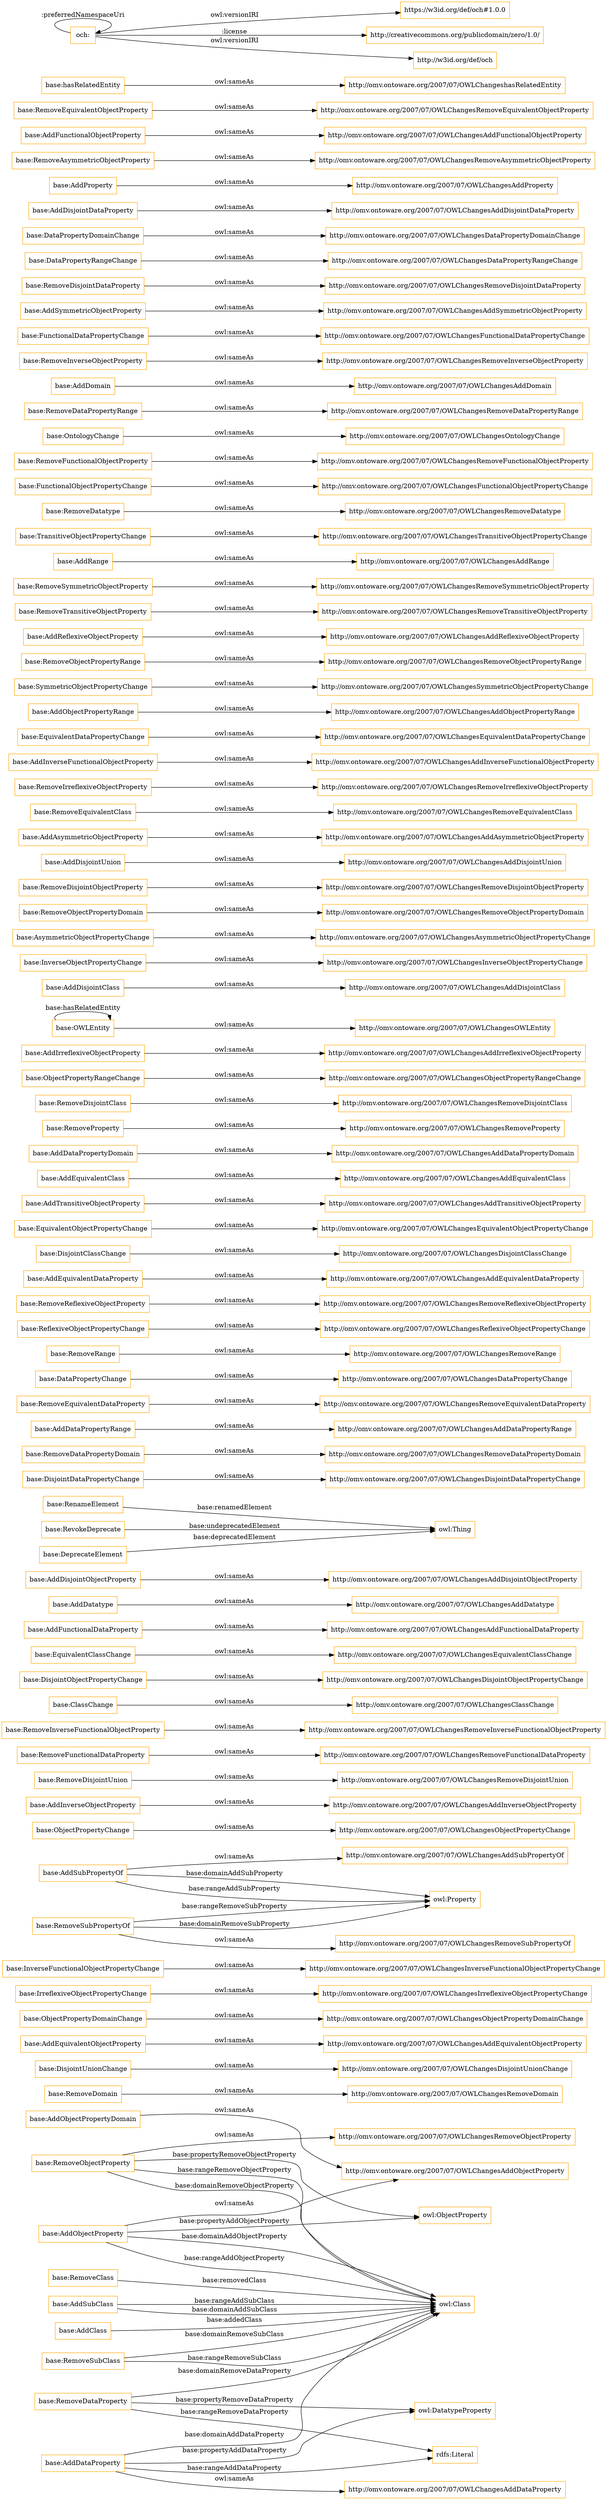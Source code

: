 digraph ar2dtool_diagram { 
rankdir=LR;
size="1501"
node [shape = rectangle, color="orange"]; "base:AddSubClass" "base:RemoveDomain" "base:DisjointUnionChange" "base:AddEquivalentObjectProperty" "base:ObjectPropertyDomainChange" "base:IrreflexiveObjectPropertyChange" "base:InverseFunctionalObjectPropertyChange" "owl:Property" "base:ObjectPropertyChange" "base:AddInverseObjectProperty" "base:RemoveDisjointUnion" "base:RemoveFunctionalDataProperty" "base:AddSubPropertyOf" "base:RemoveInverseFunctionalObjectProperty" "base:ClassChange" "base:DisjointObjectPropertyChange" "base:EquivalentClassChange" "base:AddClass" "base:AddFunctionalDataProperty" "base:AddDatatype" "base:AddDisjointObjectProperty" "base:AddObjectProperty" "base:RenameElement" "base:DisjointDataPropertyChange" "base:RemoveDataPropertyDomain" "base:AddDataPropertyRange" "base:RemoveSubClass" "base:RemoveEquivalentDataProperty" "base:DataPropertyChange" "base:RemoveRange" "base:ReflexiveObjectPropertyChange" "base:RemoveObjectProperty" "base:RemoveReflexiveObjectProperty" "base:AddEquivalentDataProperty" "base:RevokeDeprecate" "base:DisjointClassChange" "base:AddObjectPropertyDomain" "base:EquivalentObjectPropertyChange" "base:AddTransitiveObjectProperty" "base:AddEquivalentClass" "base:AddDataPropertyDomain" "base:RemoveProperty" "base:RemoveDisjointClass" "base:ObjectPropertyRangeChange" "owl:ObjectProperty" "base:AddIrreflexiveObjectProperty" "base:OWLEntity" "base:AddDisjointClass" "base:InverseObjectPropertyChange" "base:AsymmetricObjectPropertyChange" "base:RemoveObjectPropertyDomain" "base:RemoveDisjointObjectProperty" "base:AddDisjointUnion" "base:RemoveDataProperty" "base:RemoveClass" "base:AddAsymmetricObjectProperty" "base:RemoveEquivalentClass" "base:RemoveIrreflexiveObjectProperty" "base:DeprecateElement" "base:AddInverseFunctionalObjectProperty" "base:EquivalentDataPropertyChange" "base:AddObjectPropertyRange" "base:SymmetricObjectPropertyChange" "base:RemoveObjectPropertyRange" "owl:Class" "base:AddReflexiveObjectProperty" "base:RemoveTransitiveObjectProperty" "base:RemoveSymmetricObjectProperty" "base:AddRange" "base:TransitiveObjectPropertyChange" "base:RemoveDatatype" "base:FunctionalObjectPropertyChange" "base:RemoveFunctionalObjectProperty" "base:OntologyChange" "base:RemoveSubPropertyOf" "base:RemoveDataPropertyRange" "base:AddDomain" "base:RemoveInverseObjectProperty" "base:FunctionalDataPropertyChange" "base:AddSymmetricObjectProperty" "base:AddDataProperty" "base:RemoveDisjointDataProperty" "base:DataPropertyRangeChange" "base:DataPropertyDomainChange" "base:AddDisjointDataProperty" "base:AddProperty" "base:RemoveAsymmetricObjectProperty" "base:AddFunctionalObjectProperty" "base:RemoveEquivalentObjectProperty" "owl:DatatypeProperty" ; /*classes style*/
	"base:ObjectPropertyRangeChange" -> "http://omv.ontoware.org/2007/07/OWLChangesObjectPropertyRangeChange" [ label = "owl:sameAs" ];
	"base:AddDomain" -> "http://omv.ontoware.org/2007/07/OWLChangesAddDomain" [ label = "owl:sameAs" ];
	"base:AddInverseObjectProperty" -> "http://omv.ontoware.org/2007/07/OWLChangesAddInverseObjectProperty" [ label = "owl:sameAs" ];
	"base:DataPropertyDomainChange" -> "http://omv.ontoware.org/2007/07/OWLChangesDataPropertyDomainChange" [ label = "owl:sameAs" ];
	"base:AddDisjointDataProperty" -> "http://omv.ontoware.org/2007/07/OWLChangesAddDisjointDataProperty" [ label = "owl:sameAs" ];
	"base:hasRelatedEntity" -> "http://omv.ontoware.org/2007/07/OWLChangeshasRelatedEntity" [ label = "owl:sameAs" ];
	"base:TransitiveObjectPropertyChange" -> "http://omv.ontoware.org/2007/07/OWLChangesTransitiveObjectPropertyChange" [ label = "owl:sameAs" ];
	"base:OWLEntity" -> "http://omv.ontoware.org/2007/07/OWLChangesOWLEntity" [ label = "owl:sameAs" ];
	"base:ReflexiveObjectPropertyChange" -> "http://omv.ontoware.org/2007/07/OWLChangesReflexiveObjectPropertyChange" [ label = "owl:sameAs" ];
	"base:RemoveTransitiveObjectProperty" -> "http://omv.ontoware.org/2007/07/OWLChangesRemoveTransitiveObjectProperty" [ label = "owl:sameAs" ];
	"base:EquivalentClassChange" -> "http://omv.ontoware.org/2007/07/OWLChangesEquivalentClassChange" [ label = "owl:sameAs" ];
	"base:InverseFunctionalObjectPropertyChange" -> "http://omv.ontoware.org/2007/07/OWLChangesInverseFunctionalObjectPropertyChange" [ label = "owl:sameAs" ];
	"base:AddProperty" -> "http://omv.ontoware.org/2007/07/OWLChangesAddProperty" [ label = "owl:sameAs" ];
	"base:RemoveObjectPropertyDomain" -> "http://omv.ontoware.org/2007/07/OWLChangesRemoveObjectPropertyDomain" [ label = "owl:sameAs" ];
	"base:RemoveDatatype" -> "http://omv.ontoware.org/2007/07/OWLChangesRemoveDatatype" [ label = "owl:sameAs" ];
	"base:ClassChange" -> "http://omv.ontoware.org/2007/07/OWLChangesClassChange" [ label = "owl:sameAs" ];
	"base:AddTransitiveObjectProperty" -> "http://omv.ontoware.org/2007/07/OWLChangesAddTransitiveObjectProperty" [ label = "owl:sameAs" ];
	"base:AddDataPropertyDomain" -> "http://omv.ontoware.org/2007/07/OWLChangesAddDataPropertyDomain" [ label = "owl:sameAs" ];
	"base:RemoveObjectPropertyRange" -> "http://omv.ontoware.org/2007/07/OWLChangesRemoveObjectPropertyRange" [ label = "owl:sameAs" ];
	"base:DisjointDataPropertyChange" -> "http://omv.ontoware.org/2007/07/OWLChangesDisjointDataPropertyChange" [ label = "owl:sameAs" ];
	"base:AddDisjointClass" -> "http://omv.ontoware.org/2007/07/OWLChangesAddDisjointClass" [ label = "owl:sameAs" ];
	"base:AddEquivalentClass" -> "http://omv.ontoware.org/2007/07/OWLChangesAddEquivalentClass" [ label = "owl:sameAs" ];
	"base:DataPropertyChange" -> "http://omv.ontoware.org/2007/07/OWLChangesDataPropertyChange" [ label = "owl:sameAs" ];
	"base:RemoveSymmetricObjectProperty" -> "http://omv.ontoware.org/2007/07/OWLChangesRemoveSymmetricObjectProperty" [ label = "owl:sameAs" ];
	"base:FunctionalDataPropertyChange" -> "http://omv.ontoware.org/2007/07/OWLChangesFunctionalDataPropertyChange" [ label = "owl:sameAs" ];
	"base:RemoveFunctionalDataProperty" -> "http://omv.ontoware.org/2007/07/OWLChangesRemoveFunctionalDataProperty" [ label = "owl:sameAs" ];
	"base:RemoveEquivalentDataProperty" -> "http://omv.ontoware.org/2007/07/OWLChangesRemoveEquivalentDataProperty" [ label = "owl:sameAs" ];
	"base:AddIrreflexiveObjectProperty" -> "http://omv.ontoware.org/2007/07/OWLChangesAddIrreflexiveObjectProperty" [ label = "owl:sameAs" ];
	"base:RemoveDataPropertyRange" -> "http://omv.ontoware.org/2007/07/OWLChangesRemoveDataPropertyRange" [ label = "owl:sameAs" ];
	"base:AddInverseFunctionalObjectProperty" -> "http://omv.ontoware.org/2007/07/OWLChangesAddInverseFunctionalObjectProperty" [ label = "owl:sameAs" ];
	"base:AddFunctionalDataProperty" -> "http://omv.ontoware.org/2007/07/OWLChangesAddFunctionalDataProperty" [ label = "owl:sameAs" ];
	"base:RemoveProperty" -> "http://omv.ontoware.org/2007/07/OWLChangesRemoveProperty" [ label = "owl:sameAs" ];
	"base:AddEquivalentDataProperty" -> "http://omv.ontoware.org/2007/07/OWLChangesAddEquivalentDataProperty" [ label = "owl:sameAs" ];
	"base:EquivalentObjectPropertyChange" -> "http://omv.ontoware.org/2007/07/OWLChangesEquivalentObjectPropertyChange" [ label = "owl:sameAs" ];
	"base:AddSubPropertyOf" -> "http://omv.ontoware.org/2007/07/OWLChangesAddSubPropertyOf" [ label = "owl:sameAs" ];
	"base:RemoveEquivalentObjectProperty" -> "http://omv.ontoware.org/2007/07/OWLChangesRemoveEquivalentObjectProperty" [ label = "owl:sameAs" ];
	"base:AddAsymmetricObjectProperty" -> "http://omv.ontoware.org/2007/07/OWLChangesAddAsymmetricObjectProperty" [ label = "owl:sameAs" ];
	"base:RemoveIrreflexiveObjectProperty" -> "http://omv.ontoware.org/2007/07/OWLChangesRemoveIrreflexiveObjectProperty" [ label = "owl:sameAs" ];
	"base:FunctionalObjectPropertyChange" -> "http://omv.ontoware.org/2007/07/OWLChangesFunctionalObjectPropertyChange" [ label = "owl:sameAs" ];
	"base:AddObjectPropertyDomain" -> "http://omv.ontoware.org/2007/07/OWLChangesAddObjectProperty" [ label = "owl:sameAs" ];
	"base:SymmetricObjectPropertyChange" -> "http://omv.ontoware.org/2007/07/OWLChangesSymmetricObjectPropertyChange" [ label = "owl:sameAs" ];
	"base:DisjointUnionChange" -> "http://omv.ontoware.org/2007/07/OWLChangesDisjointUnionChange" [ label = "owl:sameAs" ];
	"base:AsymmetricObjectPropertyChange" -> "http://omv.ontoware.org/2007/07/OWLChangesAsymmetricObjectPropertyChange" [ label = "owl:sameAs" ];
	"base:AddSymmetricObjectProperty" -> "http://omv.ontoware.org/2007/07/OWLChangesAddSymmetricObjectProperty" [ label = "owl:sameAs" ];
	"base:AddEquivalentObjectProperty" -> "http://omv.ontoware.org/2007/07/OWLChangesAddEquivalentObjectProperty" [ label = "owl:sameAs" ];
	"base:DataPropertyRangeChange" -> "http://omv.ontoware.org/2007/07/OWLChangesDataPropertyRangeChange" [ label = "owl:sameAs" ];
	"base:RemoveReflexiveObjectProperty" -> "http://omv.ontoware.org/2007/07/OWLChangesRemoveReflexiveObjectProperty" [ label = "owl:sameAs" ];
	"base:InverseObjectPropertyChange" -> "http://omv.ontoware.org/2007/07/OWLChangesInverseObjectPropertyChange" [ label = "owl:sameAs" ];
	"base:RemoveDisjointClass" -> "http://omv.ontoware.org/2007/07/OWLChangesRemoveDisjointClass" [ label = "owl:sameAs" ];
	"base:OntologyChange" -> "http://omv.ontoware.org/2007/07/OWLChangesOntologyChange" [ label = "owl:sameAs" ];
	"base:AddDisjointUnion" -> "http://omv.ontoware.org/2007/07/OWLChangesAddDisjointUnion" [ label = "owl:sameAs" ];
	"base:DisjointClassChange" -> "http://omv.ontoware.org/2007/07/OWLChangesDisjointClassChange" [ label = "owl:sameAs" ];
	"base:ObjectPropertyDomainChange" -> "http://omv.ontoware.org/2007/07/OWLChangesObjectPropertyDomainChange" [ label = "owl:sameAs" ];
	"base:RemoveAsymmetricObjectProperty" -> "http://omv.ontoware.org/2007/07/OWLChangesRemoveAsymmetricObjectProperty" [ label = "owl:sameAs" ];
	"base:AddObjectProperty" -> "http://omv.ontoware.org/2007/07/OWLChangesAddObjectProperty" [ label = "owl:sameAs" ];
	"base:RemoveFunctionalObjectProperty" -> "http://omv.ontoware.org/2007/07/OWLChangesRemoveFunctionalObjectProperty" [ label = "owl:sameAs" ];
	"base:RemoveDataPropertyDomain" -> "http://omv.ontoware.org/2007/07/OWLChangesRemoveDataPropertyDomain" [ label = "owl:sameAs" ];
	"base:RemoveDomain" -> "http://omv.ontoware.org/2007/07/OWLChangesRemoveDomain" [ label = "owl:sameAs" ];
	"base:RemoveObjectProperty" -> "http://omv.ontoware.org/2007/07/OWLChangesRemoveObjectProperty" [ label = "owl:sameAs" ];
	"base:RemoveDisjointUnion" -> "http://omv.ontoware.org/2007/07/OWLChangesRemoveDisjointUnion" [ label = "owl:sameAs" ];
	"base:RemoveDisjointObjectProperty" -> "http://omv.ontoware.org/2007/07/OWLChangesRemoveDisjointObjectProperty" [ label = "owl:sameAs" ];
	"base:AddDataPropertyRange" -> "http://omv.ontoware.org/2007/07/OWLChangesAddDataPropertyRange" [ label = "owl:sameAs" ];
	"base:RemoveDisjointDataProperty" -> "http://omv.ontoware.org/2007/07/OWLChangesRemoveDisjointDataProperty" [ label = "owl:sameAs" ];
	"base:AddRange" -> "http://omv.ontoware.org/2007/07/OWLChangesAddRange" [ label = "owl:sameAs" ];
	"base:AddFunctionalObjectProperty" -> "http://omv.ontoware.org/2007/07/OWLChangesAddFunctionalObjectProperty" [ label = "owl:sameAs" ];
	"base:AddDisjointObjectProperty" -> "http://omv.ontoware.org/2007/07/OWLChangesAddDisjointObjectProperty" [ label = "owl:sameAs" ];
	"base:EquivalentDataPropertyChange" -> "http://omv.ontoware.org/2007/07/OWLChangesEquivalentDataPropertyChange" [ label = "owl:sameAs" ];
	"base:RemoveRange" -> "http://omv.ontoware.org/2007/07/OWLChangesRemoveRange" [ label = "owl:sameAs" ];
	"base:RemoveSubPropertyOf" -> "http://omv.ontoware.org/2007/07/OWLChangesRemoveSubPropertyOf" [ label = "owl:sameAs" ];
	"base:AddReflexiveObjectProperty" -> "http://omv.ontoware.org/2007/07/OWLChangesAddReflexiveObjectProperty" [ label = "owl:sameAs" ];
	"och:" -> "https://w3id.org/def/och#1.0.0" [ label = "owl:versionIRI" ];
	"och:" -> "http://creativecommons.org/publicdomain/zero/1.0/" [ label = ":license" ];
	"och:" -> "http://w3id.org/def/och" [ label = "owl:versionIRI" ];
	"och:" -> "och:" [ label = ":preferredNamespaceUri" ];
	"base:ObjectPropertyChange" -> "http://omv.ontoware.org/2007/07/OWLChangesObjectPropertyChange" [ label = "owl:sameAs" ];
	"base:AddDataProperty" -> "http://omv.ontoware.org/2007/07/OWLChangesAddDataProperty" [ label = "owl:sameAs" ];
	"base:RemoveEquivalentClass" -> "http://omv.ontoware.org/2007/07/OWLChangesRemoveEquivalentClass" [ label = "owl:sameAs" ];
	"base:AddObjectPropertyRange" -> "http://omv.ontoware.org/2007/07/OWLChangesAddObjectPropertyRange" [ label = "owl:sameAs" ];
	"base:RemoveInverseFunctionalObjectProperty" -> "http://omv.ontoware.org/2007/07/OWLChangesRemoveInverseFunctionalObjectProperty" [ label = "owl:sameAs" ];
	"base:AddDatatype" -> "http://omv.ontoware.org/2007/07/OWLChangesAddDatatype" [ label = "owl:sameAs" ];
	"base:DisjointObjectPropertyChange" -> "http://omv.ontoware.org/2007/07/OWLChangesDisjointObjectPropertyChange" [ label = "owl:sameAs" ];
	"base:IrreflexiveObjectPropertyChange" -> "http://omv.ontoware.org/2007/07/OWLChangesIrreflexiveObjectPropertyChange" [ label = "owl:sameAs" ];
	"base:RemoveInverseObjectProperty" -> "http://omv.ontoware.org/2007/07/OWLChangesRemoveInverseObjectProperty" [ label = "owl:sameAs" ];
	"base:RemoveDataProperty" -> "rdfs:Literal" [ label = "base:rangeRemoveDataProperty" ];
	"base:AddObjectProperty" -> "owl:Class" [ label = "base:domainAddObjectProperty" ];
	"base:AddObjectProperty" -> "owl:Class" [ label = "base:rangeAddObjectProperty" ];
	"base:DeprecateElement" -> "owl:Thing" [ label = "base:deprecatedElement" ];
	"base:RemoveSubPropertyOf" -> "owl:Property" [ label = "base:rangeRemoveSubProperty" ];
	"base:RemoveSubPropertyOf" -> "owl:Property" [ label = "base:domainRemoveSubProperty" ];
	"base:RemoveObjectProperty" -> "owl:Class" [ label = "base:domainRemoveObjectProperty" ];
	"base:AddDataProperty" -> "rdfs:Literal" [ label = "base:rangeAddDataProperty" ];
	"base:RemoveSubClass" -> "owl:Class" [ label = "base:domainRemoveSubClass" ];
	"base:AddSubPropertyOf" -> "owl:Property" [ label = "base:domainAddSubProperty" ];
	"base:AddClass" -> "owl:Class" [ label = "base:addedClass" ];
	"base:RemoveObjectProperty" -> "owl:ObjectProperty" [ label = "base:propertyRemoveObjectProperty" ];
	"base:RevokeDeprecate" -> "owl:Thing" [ label = "base:undeprecatedElement" ];
	"base:AddDataProperty" -> "owl:Class" [ label = "base:domainAddDataProperty" ];
	"base:RemoveSubClass" -> "owl:Class" [ label = "base:rangeRemoveSubClass" ];
	"base:OWLEntity" -> "base:OWLEntity" [ label = "base:hasRelatedEntity" ];
	"base:AddDataProperty" -> "owl:DatatypeProperty" [ label = "base:propertyAddDataProperty" ];
	"base:AddObjectProperty" -> "owl:ObjectProperty" [ label = "base:propertyAddObjectProperty" ];
	"base:RenameElement" -> "owl:Thing" [ label = "base:renamedElement" ];
	"base:AddSubClass" -> "owl:Class" [ label = "base:rangeAddSubClass" ];
	"base:RemoveDataProperty" -> "owl:DatatypeProperty" [ label = "base:propertyRemoveDataProperty" ];
	"base:RemoveDataProperty" -> "owl:Class" [ label = "base:domainRemoveDataProperty" ];
	"base:RemoveObjectProperty" -> "owl:Class" [ label = "base:rangeRemoveObjectProperty" ];
	"base:RemoveClass" -> "owl:Class" [ label = "base:removedClass" ];
	"base:AddSubClass" -> "owl:Class" [ label = "base:domainAddSubClass" ];
	"base:AddSubPropertyOf" -> "owl:Property" [ label = "base:rangeAddSubProperty" ];

}
